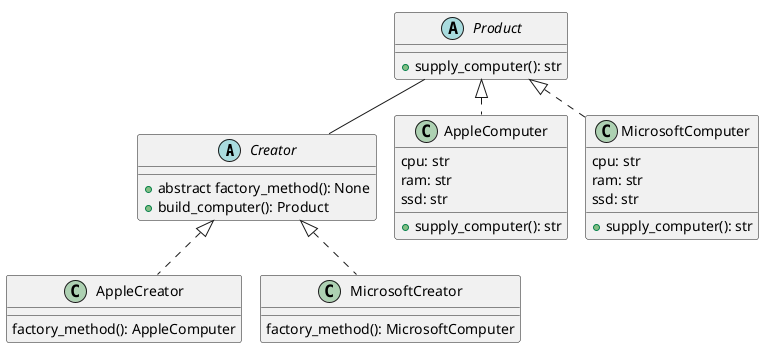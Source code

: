 'https://plantuml.com/en/class-diagram
@startuml
!pragma layout smetana

abstract class Creator {
  + abstract factory_method(): None
  + build_computer(): Product
}
abstract class Product {
  + supply_computer(): str
}

class AppleCreator {
  factory_method(): AppleComputer
}
class AppleComputer {
  cpu: str
  ram: str
  ssd: str
  + supply_computer(): str
}

class MicrosoftCreator{
  factory_method(): MicrosoftComputer
}
class MicrosoftComputer {
  cpu: str
  ram: str
  ssd: str
  + supply_computer(): str
}

Creator <|.. AppleCreator
Creator <|.. MicrosoftCreator
Product <|.. AppleComputer
Product <|.. MicrosoftComputer
Product -- Creator

@enduml
